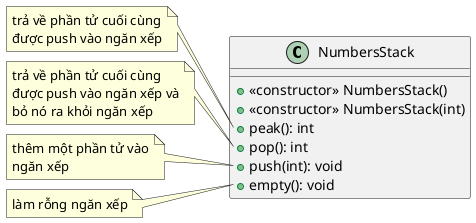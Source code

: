 @startuml

class NumbersStack {
    + <<constructor>> NumbersStack()
    + <<constructor>> NumbersStack(int)
    + peak(): int
    + pop(): int
    + push(int): void
    + empty(): void
}

note left of NumbersStack::peak() {
    trả về phần tử cuối cùng
    được push vào ngăn xếp
}

note left of NumbersStack::pop() {
    trả về phần tử cuối cùng
    được push vào ngăn xếp và
    bỏ nó ra khỏi ngăn xếp
}
note left of NumbersStack::push(int) {
    thêm một phần tử vào
    ngăn xếp
}

note left of NumbersStack::empty() {
    làm rỗng ngăn xếp
}

@enduml